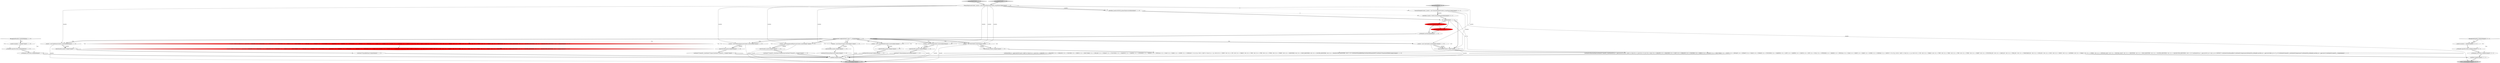 digraph {
5 [style = filled, label = "{setState(568)_la = _input.LA(1)if ((((_la) & ~0x3f) == 0 && ((1L << _la) & ((1L << ANALYZE) | (1L << ANALYZED) | (1L << CATALOGS) | (1L << COLUMNS) | (1L << DEBUG) | (1L << EXECUTABLE) | (1L << EXPLAIN) | (1L << FORMAT) | (1L << FUNCTIONS) | (1L << GRAPHVIZ) | (1L << MAPPED) | (1L << OPTIMIZED) | (1L << PARSED) | (1L << PHYSICAL) | (1L << PLAN) | (1L << RLIKE) | (1L << QUERY) | (1L << SCHEMAS))) != 0) || ((((_la - 64)) & ~0x3f) == 0 && ((1L << (_la - 64)) & ((1L << (SHOW - 64)) | (1L << (SYS - 64)) | (1L << (TABLES - 64)) | (1L << (TEXT - 64)) | (1L << (TYPE - 64)) | (1L << (TYPES - 64)) | (1L << (VERIFY - 64)) | (1L << (IDENTIFIER - 64)) | (1L << (DIGIT_IDENTIFIER - 64)) | (1L << (QUOTED_IDENTIFIER - 64)) | (1L << (BACKQUOTED_IDENTIFIER - 64)))) != 0)) {{setState(565)qualifiedName()setState(566)match(DOT)}}setState(570)match(ASTERISK)}@@@33@@@['1', '1', '0']", fillcolor = white, shape = ellipse image = "AAA0AAABBB1BBB"];
8 [style = filled, label = "_localctx = new ConstantDefaultContext(_localctx)@@@24@@@['1', '1', '0']", fillcolor = white, shape = ellipse image = "AAA0AAABBB1BBB"];
41 [style = filled, label = "FunctionTemplateContext _localctx = new FunctionTemplateContext(_ctx,getState())@@@3@@@['0', '0', '1']", fillcolor = white, shape = ellipse image = "AAA0AAABBB3BBB"];
45 [style = filled, label = "enterRule(_localctx,72,RULE_functionTemplate)@@@4@@@['0', '0', '1']", fillcolor = white, shape = ellipse image = "AAA0AAABBB3BBB"];
49 [style = filled, label = "{exitRule()}@@@54@@@['0', '0', '1']", fillcolor = white, shape = ellipse image = "AAA0AAABBB3BBB"];
13 [style = filled, label = "{setState(576)qualifiedName()}@@@68@@@['1', '1', '0']", fillcolor = white, shape = ellipse image = "AAA0AAABBB1BBB"];
6 [style = filled, label = "enterOuterAlt(_localctx,8)@@@74@@@['1', '1', '0']", fillcolor = white, shape = ellipse image = "AAA0AAABBB1BBB"];
11 [style = filled, label = "enterOuterAlt(_localctx,6)@@@56@@@['1', '1', '0']", fillcolor = white, shape = ellipse image = "AAA0AAABBB1BBB"];
30 [style = filled, label = "getInterpreter().adaptivePredict(_input,77,_ctx)@@@9@@@['1', '1', '0']", fillcolor = white, shape = diamond image = "AAA0AAABBB1BBB"];
32 [style = filled, label = "_errHandler.sync(this)@@@8@@@['1', '1', '0']", fillcolor = white, shape = ellipse image = "AAA0AAABBB1BBB"];
17 [style = filled, label = "enterOuterAlt(_localctx,3)@@@25@@@['1', '1', '0']", fillcolor = white, shape = ellipse image = "AAA0AAABBB1BBB"];
22 [style = filled, label = "_localctx = new DereferenceContext(_localctx)@@@66@@@['1', '1', '0']", fillcolor = white, shape = ellipse image = "AAA0AAABBB1BBB"];
47 [style = filled, label = "_localctx.exception = re@@@50@@@['0', '0', '1']", fillcolor = white, shape = ellipse image = "AAA0AAABBB3BBB"];
20 [style = filled, label = "_localctx.exception = re@@@87@@@['1', '1', '0']", fillcolor = white, shape = ellipse image = "AAA0AAABBB1BBB"];
29 [style = filled, label = "enterOuterAlt(_localctx,1)@@@7@@@['1', '1', '1']", fillcolor = white, shape = ellipse image = "AAA0AAABBB1BBB"];
24 [style = filled, label = "{exitRule()}@@@91@@@['1', '1', '0']", fillcolor = white, shape = ellipse image = "AAA0AAABBB1BBB"];
46 [style = filled, label = "functionTemplate['0', '0', '1']", fillcolor = lightgray, shape = diamond image = "AAA0AAABBB3BBB"];
12 [style = filled, label = "{setState(577)match(T__0)setState(578)expression()setState(579)match(T__1)}@@@75@@@['1', '1', '0']", fillcolor = white, shape = ellipse image = "AAA0AAABBB1BBB"];
28 [style = filled, label = "RecognitionException re@@@86@@@['1', '1', '0']", fillcolor = white, shape = diamond image = "AAA0AAABBB1BBB"];
21 [style = filled, label = "_localctx = new CastContext(_localctx)@@@10@@@['1', '1', '0']", fillcolor = white, shape = ellipse image = "AAA0AAABBB1BBB"];
0 [style = filled, label = "_localctx = new FunctionContext(_localctx)@@@48@@@['1', '1', '0']", fillcolor = white, shape = ellipse image = "AAA0AAABBB1BBB"];
43 [style = filled, label = "_errHandler.reportError(this,re)@@@51@@@['0', '0', '1']", fillcolor = white, shape = ellipse image = "AAA0AAABBB3BBB"];
19 [style = filled, label = "enterOuterAlt(_localctx,2)@@@18@@@['1', '1', '0']", fillcolor = white, shape = ellipse image = "AAA0AAABBB1BBB"];
36 [style = filled, label = "PrimaryExpressionContext _localctx = new PrimaryExpressionContext(_ctx,getState())@@@3@@@['1', '1', '0']", fillcolor = white, shape = ellipse image = "AAA0AAABBB1BBB"];
18 [style = filled, label = "{setState(563)extractExpression()}@@@19@@@['1', '1', '0']", fillcolor = white, shape = ellipse image = "AAA0AAABBB1BBB"];
35 [style = filled, label = "_errHandler.reportError(this,re)@@@88@@@['1', '1', '0']", fillcolor = white, shape = ellipse image = "AAA0AAABBB1BBB"];
37 [style = filled, label = "_localctx = new ParenthesizedExpressionContext(_localctx)@@@73@@@['1', '1', '0']", fillcolor = white, shape = ellipse image = "AAA0AAABBB1BBB"];
23 [style = filled, label = "enterOuterAlt(_localctx,7)@@@67@@@['1', '1', '0']", fillcolor = white, shape = ellipse image = "AAA0AAABBB1BBB"];
27 [style = filled, label = "_localctx = new StarContext(_localctx)@@@31@@@['1', '1', '0']", fillcolor = white, shape = ellipse image = "AAA0AAABBB1BBB"];
14 [style = filled, label = "primaryExpression['1', '0', '0']", fillcolor = lightgray, shape = diamond image = "AAA0AAABBB1BBB"];
40 [style = filled, label = "(((_la) & ~0x3f) == 0 && ((1L << _la) & ((1L << ANALYZE) | (1L << ANALYZED) | (1L << CATALOGS) | (1L << COLUMNS) | (1L << DEBUG) | (1L << EXECUTABLE) | (1L << EXPLAIN) | (1L << FORMAT) | (1L << FUNCTIONS) | (1L << GRAPHVIZ) | (1L << MAPPED) | (1L << OPTIMIZED) | (1L << PARSED) | (1L << PHYSICAL) | (1L << PLAN) | (1L << RLIKE) | (1L << QUERY) | (1L << SCHEMAS))) != 0) || ((((_la - 64)) & ~0x3f) == 0 && ((1L << (_la - 64)) & ((1L << (SHOW - 64)) | (1L << (SYS - 64)) | (1L << (TABLES - 64)) | (1L << (TEXT - 64)) | (1L << (TYPE - 64)) | (1L << (TYPES - 64)) | (1L << (VERIFY - 64)) | (1L << (IDENTIFIER - 64)) | (1L << (DIGIT_IDENTIFIER - 64)) | (1L << (QUOTED_IDENTIFIER - 64)) | (1L << (BACKQUOTED_IDENTIFIER - 64)))) != 0)@@@36@@@['0', '1', '0']", fillcolor = red, shape = diamond image = "AAA1AAABBB2BBB"];
48 [style = filled, label = "_errHandler.recover(this,re)@@@52@@@['0', '0', '1']", fillcolor = white, shape = ellipse image = "AAA0AAABBB3BBB"];
3 [style = filled, label = "_errHandler.recover(this,re)@@@89@@@['1', '1', '0']", fillcolor = white, shape = ellipse image = "AAA0AAABBB1BBB"];
42 [style = filled, label = "RecognitionException re@@@49@@@['0', '0', '1']", fillcolor = white, shape = diamond image = "AAA0AAABBB3BBB"];
39 [style = filled, label = "primaryExpression['0', '1', '0']", fillcolor = lightgray, shape = diamond image = "AAA0AAABBB2BBB"];
25 [style = filled, label = "(((_la) & ~0x3f) == 0 && ((1L << _la) & ((1L << ANALYZE) | (1L << ANALYZED) | (1L << CATALOGS) | (1L << COLUMNS) | (1L << DEBUG) | (1L << EXECUTABLE) | (1L << EXPLAIN) | (1L << FORMAT) | (1L << FUNCTIONS) | (1L << GRAPHVIZ) | (1L << MAPPED) | (1L << OPTIMIZED) | (1L << PARSED) | (1L << PHYSICAL) | (1L << PLAN) | (1L << RLIKE) | (1L << QUERY) | (1L << SCHEMAS) | (1L << SHOW))) != 0) || ((((_la - 64)) & ~0x3f) == 0 && ((1L << (_la - 64)) & ((1L << (SYS - 64)) | (1L << (TABLES - 64)) | (1L << (TEXT - 64)) | (1L << (TYPE - 64)) | (1L << (TYPES - 64)) | (1L << (VERIFY - 64)) | (1L << (IDENTIFIER - 64)) | (1L << (DIGIT_IDENTIFIER - 64)) | (1L << (QUOTED_IDENTIFIER - 64)) | (1L << (BACKQUOTED_IDENTIFIER - 64)))) != 0)@@@36@@@['1', '0', '0']", fillcolor = red, shape = diamond image = "AAA1AAABBB1BBB"];
34 [style = filled, label = "_localctx = new SubqueryExpressionContext(_localctx)@@@55@@@['1', '1', '0']", fillcolor = white, shape = ellipse image = "AAA0AAABBB1BBB"];
38 [style = filled, label = "setState(581)@@@7@@@['0', '1', '0']", fillcolor = red, shape = ellipse image = "AAA1AAABBB2BBB"];
7 [style = filled, label = "enterOuterAlt(_localctx,5)@@@49@@@['1', '1', '0']", fillcolor = white, shape = ellipse image = "AAA0AAABBB1BBB"];
16 [style = filled, label = "{setState(572)match(T__0)setState(573)query()setState(574)match(T__1)}@@@57@@@['1', '1', '0']", fillcolor = white, shape = ellipse image = "AAA0AAABBB1BBB"];
33 [style = filled, label = "enterOuterAlt(_localctx,4)@@@32@@@['1', '1', '0']", fillcolor = white, shape = ellipse image = "AAA0AAABBB1BBB"];
44 [style = filled, label = "return _localctx@@@57@@@['0', '0', '1']", fillcolor = lightgray, shape = ellipse image = "AAA0AAABBB3BBB"];
1 [style = filled, label = "{setState(571)functionExpression()}@@@50@@@['1', '1', '0']", fillcolor = white, shape = ellipse image = "AAA0AAABBB1BBB"];
15 [style = filled, label = "setState(579)@@@7@@@['1', '0', '0']", fillcolor = red, shape = ellipse image = "AAA1AAABBB1BBB"];
2 [style = filled, label = "{setState(564)constant()}@@@26@@@['1', '1', '0']", fillcolor = white, shape = ellipse image = "AAA0AAABBB1BBB"];
9 [style = filled, label = "{setState(616)functionName()setState(617)match(T__0)setState(629)_la = _input.LA(1)if ((((_la) & ~0x3f) == 0 && ((1L << _la) & ((1L << T__0) | (1L << ALL) | (1L << ANALYZE) | (1L << ANALYZED) | (1L << CAST) | (1L << CATALOGS) | (1L << COLUMNS) | (1L << DEBUG) | (1L << DISTINCT) | (1L << EXECUTABLE) | (1L << EXISTS) | (1L << EXPLAIN) | (1L << EXTRACT) | (1L << FALSE) | (1L << FORMAT) | (1L << FUNCTIONS) | (1L << GRAPHVIZ) | (1L << LEFT) | (1L << MAPPED) | (1L << MATCH) | (1L << NOT) | (1L << NULL) | (1L << OPTIMIZED) | (1L << PARSED) | (1L << PHYSICAL) | (1L << PLAN) | (1L << RIGHT) | (1L << RLIKE) | (1L << QUERY) | (1L << SCHEMAS) | (1L << SHOW))) != 0) || ((((_la - 64)) & ~0x3f) == 0 && ((1L << (_la - 64)) & ((1L << (SYS - 64)) | (1L << (TABLES - 64)) | (1L << (TEXT - 64)) | (1L << (TRUE - 64)) | (1L << (TYPE - 64)) | (1L << (TYPES - 64)) | (1L << (VERIFY - 64)) | (1L << (FUNCTION_ESC - 64)) | (1L << (DATE_ESC - 64)) | (1L << (TIME_ESC - 64)) | (1L << (TIMESTAMP_ESC - 64)) | (1L << (GUID_ESC - 64)) | (1L << (PLUS - 64)) | (1L << (MINUS - 64)) | (1L << (ASTERISK - 64)) | (1L << (PARAM - 64)) | (1L << (STRING - 64)) | (1L << (INTEGER_VALUE - 64)) | (1L << (DECIMAL_VALUE - 64)) | (1L << (IDENTIFIER - 64)) | (1L << (DIGIT_IDENTIFIER - 64)) | (1L << (QUOTED_IDENTIFIER - 64)) | (1L << (BACKQUOTED_IDENTIFIER - 64)))) != 0)) {{setState(619)_la = _input.LA(1)if (_la == ALL || _la == DISTINCT) {{setState(618)setQuantifier()}}setState(621)expression()setState(626)_errHandler.sync(this)_la = _input.LA(1)while (_la == T__2) {{{setState(622)match(T__2)setState(623)expression()}}setState(628)_errHandler.sync(this)_la = _input.LA(1)}}}setState(631)match(T__1)}@@@8@@@['1', '1', '1']", fillcolor = white, shape = ellipse image = "AAA0AAABBB1BBB"];
4 [style = filled, label = "enterRule(_localctx,60,RULE_primaryExpression)@@@4@@@['1', '1', '0']", fillcolor = white, shape = ellipse image = "AAA0AAABBB1BBB"];
26 [style = filled, label = "return _localctx@@@94@@@['1', '1', '0']", fillcolor = lightgray, shape = ellipse image = "AAA0AAABBB1BBB"];
31 [style = filled, label = "_localctx = new ExtractContext(_localctx)@@@17@@@['1', '1', '0']", fillcolor = white, shape = ellipse image = "AAA0AAABBB1BBB"];
10 [style = filled, label = "int _la@@@5@@@['1', '1', '1']", fillcolor = white, shape = ellipse image = "AAA0AAABBB1BBB"];
36->4 [style = solid, label="_localctx"];
37->6 [style = solid, label="_localctx"];
42->47 [style = dotted, label="true"];
3->24 [style = bold, label=""];
28->20 [style = bold, label=""];
28->35 [style = dotted, label="true"];
30->0 [style = dotted, label="true"];
34->26 [style = solid, label="_localctx"];
21->26 [style = solid, label="_localctx"];
36->22 [style = solid, label="_localctx"];
15->38 [style = dashed, label="0"];
41->44 [style = solid, label="_localctx"];
21->29 [style = solid, label="_localctx"];
23->13 [style = bold, label=""];
8->17 [style = solid, label="_localctx"];
42->48 [style = dotted, label="true"];
41->45 [style = bold, label=""];
27->33 [style = bold, label=""];
30->8 [style = bold, label=""];
2->24 [style = bold, label=""];
9->24 [style = bold, label=""];
45->10 [style = bold, label=""];
30->33 [style = dotted, label="true"];
11->16 [style = bold, label=""];
36->41 [style = dashed, label="0"];
36->8 [style = solid, label="_localctx"];
19->18 [style = bold, label=""];
48->49 [style = bold, label=""];
7->1 [style = bold, label=""];
41->45 [style = solid, label="_localctx"];
30->7 [style = dotted, label="true"];
36->34 [style = solid, label="_localctx"];
36->4 [style = bold, label=""];
30->27 [style = bold, label=""];
30->6 [style = dotted, label="true"];
30->19 [style = dotted, label="true"];
10->9 [style = solid, label="_la"];
25->40 [style = dashed, label="0"];
47->43 [style = bold, label=""];
27->26 [style = solid, label="_localctx"];
36->27 [style = solid, label="_localctx"];
31->26 [style = solid, label="_localctx"];
34->11 [style = solid, label="_localctx"];
30->34 [style = bold, label=""];
22->23 [style = bold, label=""];
41->29 [style = solid, label="_localctx"];
46->41 [style = bold, label=""];
38->32 [style = bold, label=""];
0->7 [style = bold, label=""];
10->5 [style = solid, label="_la"];
8->17 [style = bold, label=""];
30->29 [style = dotted, label="true"];
21->29 [style = bold, label=""];
27->33 [style = solid, label="_localctx"];
17->2 [style = bold, label=""];
42->43 [style = dotted, label="true"];
30->23 [style = dotted, label="true"];
37->26 [style = solid, label="_localctx"];
14->36 [style = bold, label=""];
4->10 [style = bold, label=""];
18->24 [style = bold, label=""];
13->24 [style = bold, label=""];
35->3 [style = bold, label=""];
8->26 [style = solid, label="_localctx"];
28->20 [style = dotted, label="true"];
28->3 [style = dotted, label="true"];
16->24 [style = bold, label=""];
49->44 [style = bold, label=""];
0->26 [style = solid, label="_localctx"];
42->47 [style = bold, label=""];
12->24 [style = bold, label=""];
33->5 [style = bold, label=""];
32->30 [style = bold, label=""];
30->34 [style = dotted, label="true"];
22->23 [style = solid, label="_localctx"];
4->45 [style = dashed, label="0"];
24->26 [style = bold, label=""];
30->21 [style = bold, label=""];
30->25 [style = dotted, label="true"];
30->31 [style = bold, label=""];
5->24 [style = bold, label=""];
36->37 [style = solid, label="_localctx"];
30->8 [style = dotted, label="true"];
30->37 [style = dotted, label="true"];
30->0 [style = bold, label=""];
30->17 [style = dotted, label="true"];
9->49 [style = bold, label=""];
30->11 [style = dotted, label="true"];
31->19 [style = bold, label=""];
30->31 [style = dotted, label="true"];
10->38 [style = bold, label=""];
6->12 [style = bold, label=""];
22->26 [style = solid, label="_localctx"];
30->22 [style = bold, label=""];
0->7 [style = solid, label="_localctx"];
10->15 [style = bold, label=""];
36->0 [style = solid, label="_localctx"];
30->27 [style = dotted, label="true"];
29->9 [style = bold, label=""];
36->21 [style = solid, label="_localctx"];
43->48 [style = bold, label=""];
30->37 [style = bold, label=""];
37->6 [style = bold, label=""];
30->21 [style = dotted, label="true"];
30->40 [style = dotted, label="true"];
34->11 [style = bold, label=""];
36->31 [style = solid, label="_localctx"];
31->19 [style = solid, label="_localctx"];
10->29 [style = bold, label=""];
1->24 [style = bold, label=""];
20->35 [style = bold, label=""];
15->32 [style = bold, label=""];
30->22 [style = dotted, label="true"];
39->36 [style = bold, label=""];
}
